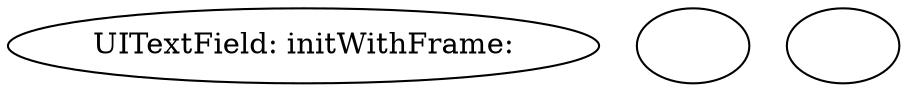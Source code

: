 digraph "ABKTextField: initWithFrame:" {
	"0x10001ca1c" [label="UITextField: initWithFrame:
"]
	"0x10001cacc" [label=""]
	"0x10001cab0" [label=""]
}
